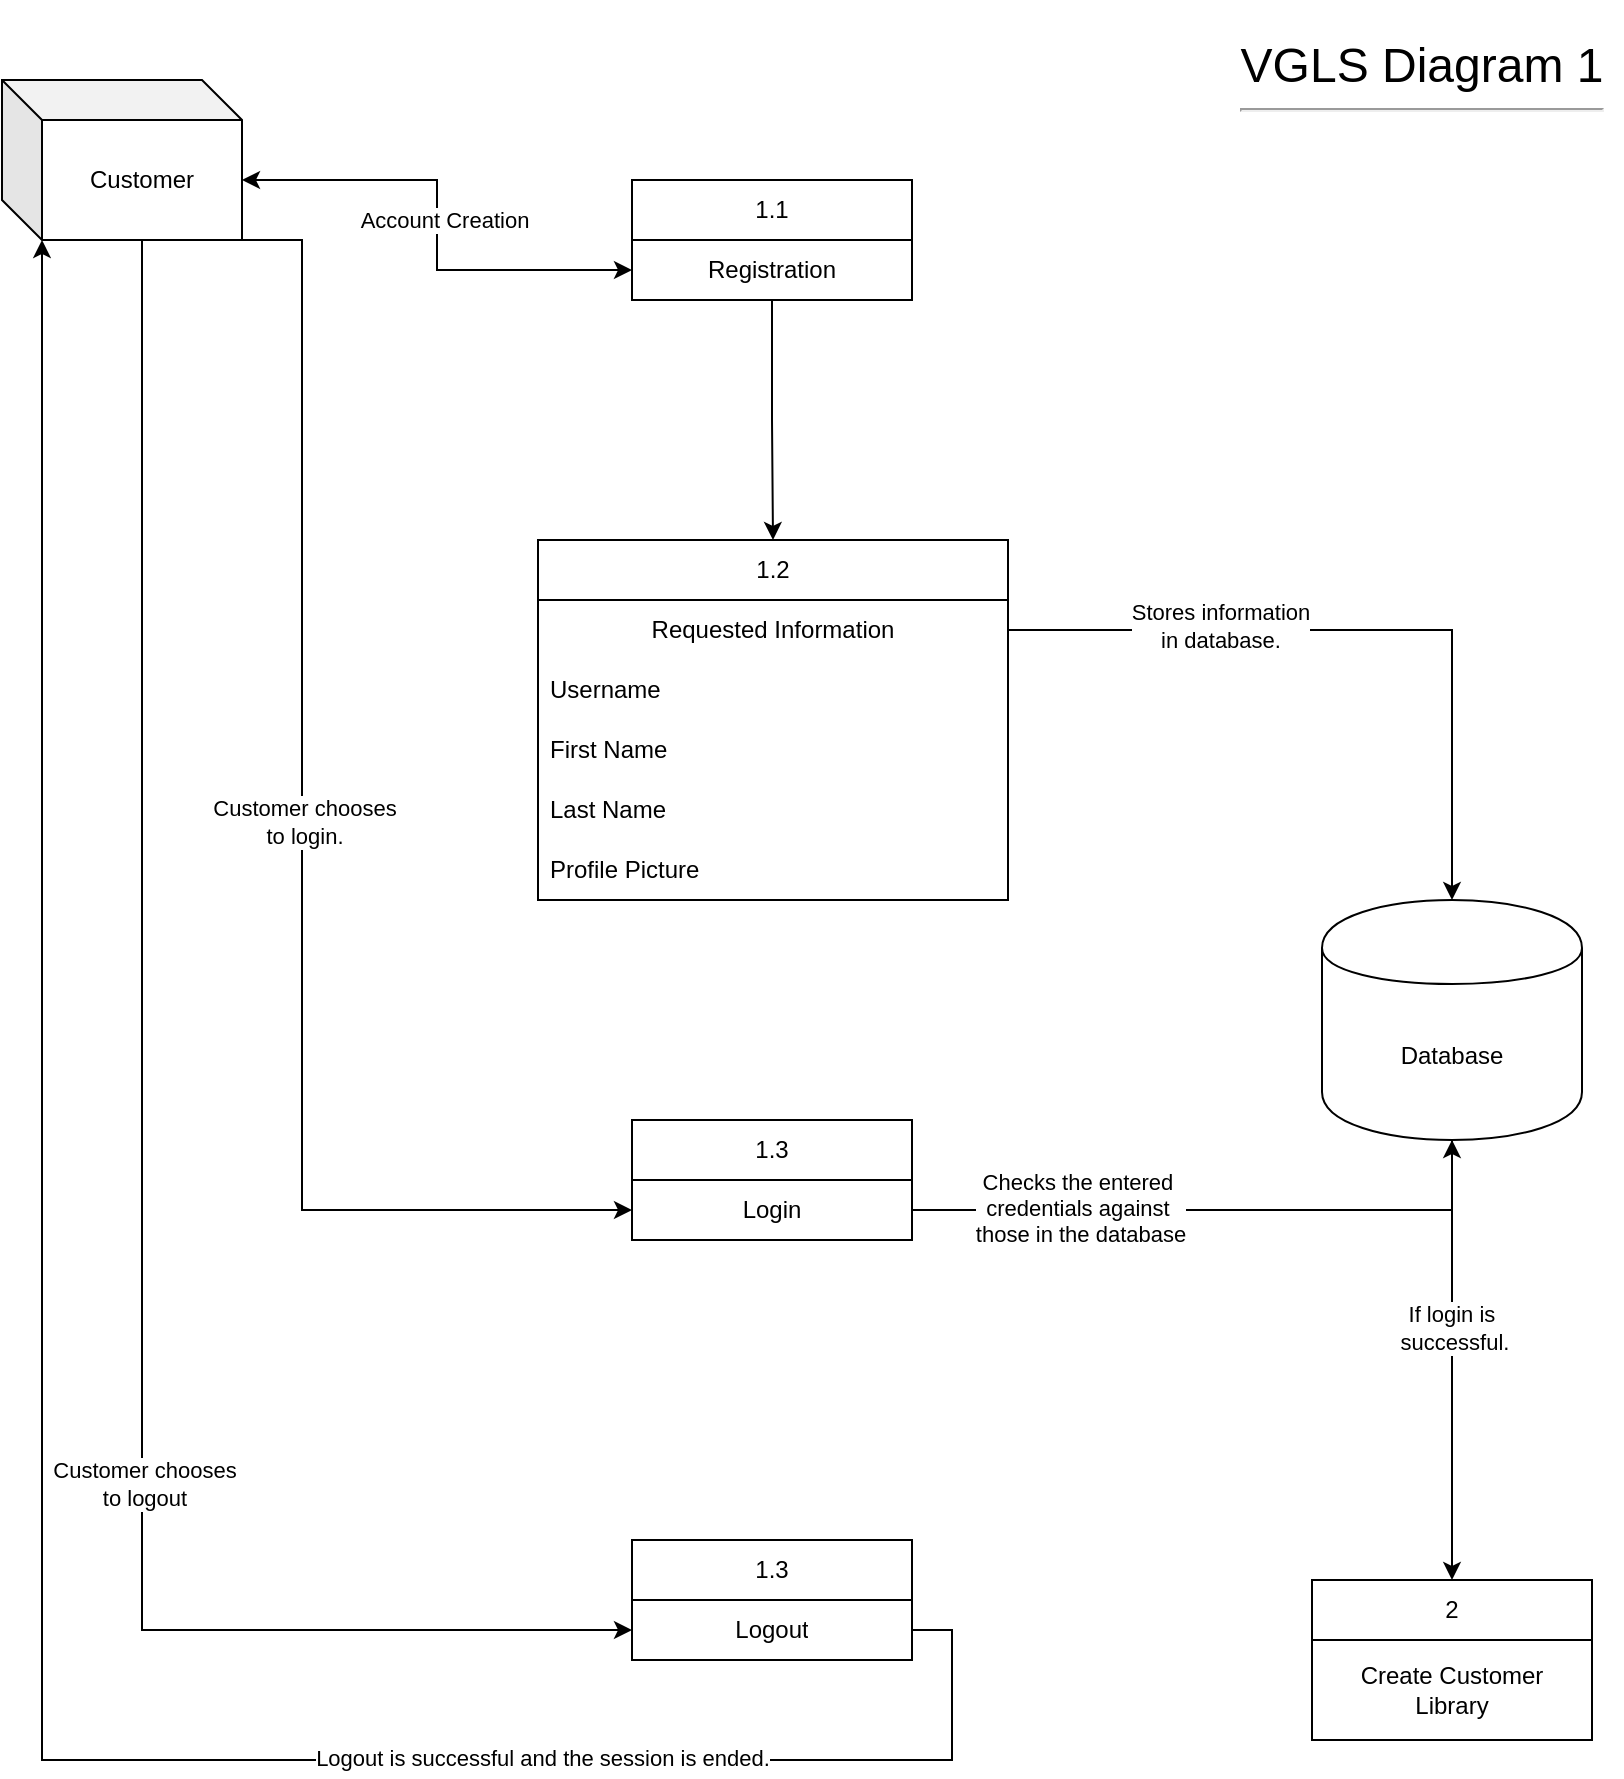 <mxfile version="23.1.5" type="device">
  <diagram name="Page-1" id="SIQ5RNsjVfq7GVk-LyEg">
    <mxGraphModel dx="1434" dy="884" grid="1" gridSize="10" guides="1" tooltips="1" connect="1" arrows="1" fold="1" page="1" pageScale="1" pageWidth="850" pageHeight="1100" math="0" shadow="0">
      <root>
        <mxCell id="0" />
        <mxCell id="1" parent="0" />
        <mxCell id="G5ltIHc3AZ_b1CdJesKP-31" style="edgeStyle=orthogonalEdgeStyle;rounded=0;orthogonalLoop=1;jettySize=auto;html=1;exitX=0;exitY=0;exitDx=120;exitDy=50;exitPerimeter=0;entryX=0;entryY=0.5;entryDx=0;entryDy=0;startArrow=classic;startFill=1;" parent="1" source="G5ltIHc3AZ_b1CdJesKP-1" target="G5ltIHc3AZ_b1CdJesKP-11" edge="1">
          <mxGeometry relative="1" as="geometry" />
        </mxCell>
        <mxCell id="G5ltIHc3AZ_b1CdJesKP-32" value="Account Creation" style="edgeLabel;html=1;align=center;verticalAlign=middle;resizable=0;points=[];" parent="G5ltIHc3AZ_b1CdJesKP-31" vertex="1" connectable="0">
          <mxGeometry x="-0.096" y="3" relative="1" as="geometry">
            <mxPoint y="9" as="offset" />
          </mxGeometry>
        </mxCell>
        <mxCell id="N1nrrnvXpUSvrLce9-vy-37" style="edgeStyle=orthogonalEdgeStyle;rounded=0;orthogonalLoop=1;jettySize=auto;html=1;exitX=1;exitY=1;exitDx=0;exitDy=0;exitPerimeter=0;entryX=0;entryY=0.5;entryDx=0;entryDy=0;" edge="1" parent="1" source="G5ltIHc3AZ_b1CdJesKP-1" target="N1nrrnvXpUSvrLce9-vy-12">
          <mxGeometry relative="1" as="geometry">
            <Array as="points">
              <mxPoint x="190" y="120" />
              <mxPoint x="190" y="605" />
            </Array>
          </mxGeometry>
        </mxCell>
        <mxCell id="N1nrrnvXpUSvrLce9-vy-38" value="Customer chooses&lt;br&gt;to login." style="edgeLabel;html=1;align=center;verticalAlign=middle;resizable=0;points=[];" vertex="1" connectable="0" parent="N1nrrnvXpUSvrLce9-vy-37">
          <mxGeometry x="-0.058" y="1" relative="1" as="geometry">
            <mxPoint as="offset" />
          </mxGeometry>
        </mxCell>
        <mxCell id="N1nrrnvXpUSvrLce9-vy-46" style="edgeStyle=orthogonalEdgeStyle;rounded=0;orthogonalLoop=1;jettySize=auto;html=1;exitX=0;exitY=0;exitDx=70;exitDy=80;exitPerimeter=0;entryX=0;entryY=0.5;entryDx=0;entryDy=0;" edge="1" parent="1" source="G5ltIHc3AZ_b1CdJesKP-1" target="N1nrrnvXpUSvrLce9-vy-17">
          <mxGeometry relative="1" as="geometry" />
        </mxCell>
        <mxCell id="N1nrrnvXpUSvrLce9-vy-47" value="Customer chooses&lt;br&gt;to logout" style="edgeLabel;html=1;align=center;verticalAlign=middle;resizable=0;points=[];" vertex="1" connectable="0" parent="N1nrrnvXpUSvrLce9-vy-46">
          <mxGeometry x="0.323" y="1" relative="1" as="geometry">
            <mxPoint as="offset" />
          </mxGeometry>
        </mxCell>
        <mxCell id="G5ltIHc3AZ_b1CdJesKP-1" value="Customer" style="shape=cube;whiteSpace=wrap;html=1;boundedLbl=1;backgroundOutline=1;darkOpacity=0.05;darkOpacity2=0.1;" parent="1" vertex="1">
          <mxGeometry x="40" y="40" width="120" height="80" as="geometry" />
        </mxCell>
        <mxCell id="N1nrrnvXpUSvrLce9-vy-34" style="edgeStyle=orthogonalEdgeStyle;rounded=0;orthogonalLoop=1;jettySize=auto;html=1;entryX=0.5;entryY=0;entryDx=0;entryDy=0;" edge="1" parent="1" source="G5ltIHc3AZ_b1CdJesKP-10" target="N1nrrnvXpUSvrLce9-vy-26">
          <mxGeometry relative="1" as="geometry" />
        </mxCell>
        <mxCell id="G5ltIHc3AZ_b1CdJesKP-10" value="1.1" style="swimlane;fontStyle=0;childLayout=stackLayout;horizontal=1;startSize=30;horizontalStack=0;resizeParent=1;resizeParentMax=0;resizeLast=0;collapsible=1;marginBottom=0;whiteSpace=wrap;html=1;" parent="1" vertex="1">
          <mxGeometry x="355" y="90" width="140" height="60" as="geometry" />
        </mxCell>
        <mxCell id="G5ltIHc3AZ_b1CdJesKP-11" value="Registration" style="text;strokeColor=none;fillColor=none;align=center;verticalAlign=middle;spacingLeft=4;spacingRight=4;overflow=hidden;points=[[0,0.5],[1,0.5]];portConstraint=eastwest;rotatable=0;whiteSpace=wrap;html=1;" parent="G5ltIHc3AZ_b1CdJesKP-10" vertex="1">
          <mxGeometry y="30" width="140" height="30" as="geometry" />
        </mxCell>
        <mxCell id="N1nrrnvXpUSvrLce9-vy-10" value="1.3" style="swimlane;fontStyle=0;childLayout=stackLayout;horizontal=1;startSize=30;horizontalStack=0;resizeParent=1;resizeParentMax=0;resizeLast=0;collapsible=1;marginBottom=0;whiteSpace=wrap;html=1;" vertex="1" parent="1">
          <mxGeometry x="355" y="560" width="140" height="60" as="geometry" />
        </mxCell>
        <mxCell id="N1nrrnvXpUSvrLce9-vy-12" value="Login" style="text;strokeColor=none;fillColor=none;align=center;verticalAlign=middle;spacingLeft=4;spacingRight=4;overflow=hidden;points=[[0,0.5],[1,0.5]];portConstraint=eastwest;rotatable=0;whiteSpace=wrap;html=1;" vertex="1" parent="N1nrrnvXpUSvrLce9-vy-10">
          <mxGeometry y="30" width="140" height="30" as="geometry" />
        </mxCell>
        <mxCell id="N1nrrnvXpUSvrLce9-vy-14" value="1.3" style="swimlane;fontStyle=0;childLayout=stackLayout;horizontal=1;startSize=30;horizontalStack=0;resizeParent=1;resizeParentMax=0;resizeLast=0;collapsible=1;marginBottom=0;whiteSpace=wrap;html=1;" vertex="1" parent="1">
          <mxGeometry x="355" y="770" width="140" height="60" as="geometry" />
        </mxCell>
        <mxCell id="N1nrrnvXpUSvrLce9-vy-17" value="Logout" style="text;strokeColor=none;fillColor=none;align=center;verticalAlign=middle;spacingLeft=4;spacingRight=4;overflow=hidden;points=[[0,0.5],[1,0.5]];portConstraint=eastwest;rotatable=0;whiteSpace=wrap;html=1;" vertex="1" parent="N1nrrnvXpUSvrLce9-vy-14">
          <mxGeometry y="30" width="140" height="30" as="geometry" />
        </mxCell>
        <mxCell id="N1nrrnvXpUSvrLce9-vy-43" style="edgeStyle=orthogonalEdgeStyle;rounded=0;orthogonalLoop=1;jettySize=auto;html=1;entryX=0.5;entryY=0;entryDx=0;entryDy=0;" edge="1" parent="1" source="N1nrrnvXpUSvrLce9-vy-23" target="N1nrrnvXpUSvrLce9-vy-41">
          <mxGeometry relative="1" as="geometry" />
        </mxCell>
        <mxCell id="N1nrrnvXpUSvrLce9-vy-44" value="If login is&amp;nbsp;&lt;br&gt;successful." style="edgeLabel;html=1;align=center;verticalAlign=middle;resizable=0;points=[];" vertex="1" connectable="0" parent="N1nrrnvXpUSvrLce9-vy-43">
          <mxGeometry x="-0.145" y="1" relative="1" as="geometry">
            <mxPoint as="offset" />
          </mxGeometry>
        </mxCell>
        <mxCell id="N1nrrnvXpUSvrLce9-vy-23" value="Database" style="shape=cylinder;whiteSpace=wrap;html=1;boundedLbl=1;backgroundOutline=1;" vertex="1" parent="1">
          <mxGeometry x="700" y="450" width="130" height="120" as="geometry" />
        </mxCell>
        <mxCell id="N1nrrnvXpUSvrLce9-vy-26" value="1.2" style="swimlane;fontStyle=0;childLayout=stackLayout;horizontal=1;startSize=30;horizontalStack=0;resizeParent=1;resizeParentMax=0;resizeLast=0;collapsible=1;marginBottom=0;whiteSpace=wrap;html=1;" vertex="1" parent="1">
          <mxGeometry x="308" y="270" width="235" height="180" as="geometry">
            <mxRectangle x="520" y="170" width="60" height="30" as="alternateBounds" />
          </mxGeometry>
        </mxCell>
        <mxCell id="N1nrrnvXpUSvrLce9-vy-27" value="Requested Information" style="text;strokeColor=none;fillColor=none;align=center;verticalAlign=middle;spacingLeft=4;spacingRight=4;overflow=hidden;points=[[0,0.5],[1,0.5]];portConstraint=eastwest;rotatable=0;whiteSpace=wrap;html=1;" vertex="1" parent="N1nrrnvXpUSvrLce9-vy-26">
          <mxGeometry y="30" width="235" height="30" as="geometry" />
        </mxCell>
        <mxCell id="N1nrrnvXpUSvrLce9-vy-28" value="Username" style="text;strokeColor=none;fillColor=none;align=left;verticalAlign=middle;spacingLeft=4;spacingRight=4;overflow=hidden;points=[[0,0.5],[1,0.5]];portConstraint=eastwest;rotatable=0;whiteSpace=wrap;html=1;" vertex="1" parent="N1nrrnvXpUSvrLce9-vy-26">
          <mxGeometry y="60" width="235" height="30" as="geometry" />
        </mxCell>
        <mxCell id="N1nrrnvXpUSvrLce9-vy-29" value="First Name" style="text;strokeColor=none;fillColor=none;align=left;verticalAlign=middle;spacingLeft=4;spacingRight=4;overflow=hidden;points=[[0,0.5],[1,0.5]];portConstraint=eastwest;rotatable=0;whiteSpace=wrap;html=1;" vertex="1" parent="N1nrrnvXpUSvrLce9-vy-26">
          <mxGeometry y="90" width="235" height="30" as="geometry" />
        </mxCell>
        <mxCell id="N1nrrnvXpUSvrLce9-vy-32" value="Last Name" style="text;strokeColor=none;fillColor=none;align=left;verticalAlign=middle;spacingLeft=4;spacingRight=4;overflow=hidden;points=[[0,0.5],[1,0.5]];portConstraint=eastwest;rotatable=0;whiteSpace=wrap;html=1;" vertex="1" parent="N1nrrnvXpUSvrLce9-vy-26">
          <mxGeometry y="120" width="235" height="30" as="geometry" />
        </mxCell>
        <mxCell id="N1nrrnvXpUSvrLce9-vy-33" value="Profile Picture" style="text;strokeColor=none;fillColor=none;align=left;verticalAlign=middle;spacingLeft=4;spacingRight=4;overflow=hidden;points=[[0,0.5],[1,0.5]];portConstraint=eastwest;rotatable=0;whiteSpace=wrap;html=1;" vertex="1" parent="N1nrrnvXpUSvrLce9-vy-26">
          <mxGeometry y="150" width="235" height="30" as="geometry" />
        </mxCell>
        <mxCell id="N1nrrnvXpUSvrLce9-vy-35" style="edgeStyle=orthogonalEdgeStyle;rounded=0;orthogonalLoop=1;jettySize=auto;html=1;exitX=1;exitY=0.5;exitDx=0;exitDy=0;entryX=0.5;entryY=0;entryDx=0;entryDy=0;" edge="1" parent="1" source="N1nrrnvXpUSvrLce9-vy-27" target="N1nrrnvXpUSvrLce9-vy-23">
          <mxGeometry relative="1" as="geometry" />
        </mxCell>
        <mxCell id="N1nrrnvXpUSvrLce9-vy-36" value="Stores information&lt;br&gt;in database." style="edgeLabel;html=1;align=center;verticalAlign=middle;resizable=0;points=[];" vertex="1" connectable="0" parent="N1nrrnvXpUSvrLce9-vy-35">
          <mxGeometry x="-0.41" y="2" relative="1" as="geometry">
            <mxPoint as="offset" />
          </mxGeometry>
        </mxCell>
        <mxCell id="N1nrrnvXpUSvrLce9-vy-39" style="edgeStyle=orthogonalEdgeStyle;rounded=0;orthogonalLoop=1;jettySize=auto;html=1;exitX=1;exitY=0.5;exitDx=0;exitDy=0;entryX=0.5;entryY=1;entryDx=0;entryDy=0;" edge="1" parent="1" source="N1nrrnvXpUSvrLce9-vy-12" target="N1nrrnvXpUSvrLce9-vy-23">
          <mxGeometry relative="1" as="geometry" />
        </mxCell>
        <mxCell id="N1nrrnvXpUSvrLce9-vy-40" value="Checks the entered&amp;nbsp;&lt;br&gt;credentials against&amp;nbsp;&lt;br&gt;those in the database" style="edgeLabel;html=1;align=center;verticalAlign=middle;resizable=0;points=[];" vertex="1" connectable="0" parent="N1nrrnvXpUSvrLce9-vy-39">
          <mxGeometry x="-0.449" y="1" relative="1" as="geometry">
            <mxPoint as="offset" />
          </mxGeometry>
        </mxCell>
        <mxCell id="N1nrrnvXpUSvrLce9-vy-41" value="2" style="swimlane;fontStyle=0;childLayout=stackLayout;horizontal=1;startSize=30;horizontalStack=0;resizeParent=1;resizeParentMax=0;resizeLast=0;collapsible=1;marginBottom=0;whiteSpace=wrap;html=1;" vertex="1" parent="1">
          <mxGeometry x="695" y="790" width="140" height="80" as="geometry" />
        </mxCell>
        <mxCell id="N1nrrnvXpUSvrLce9-vy-42" value="Create Customer&lt;br&gt;Library" style="text;strokeColor=none;fillColor=none;align=center;verticalAlign=middle;spacingLeft=4;spacingRight=4;overflow=hidden;points=[[0,0.5],[1,0.5]];portConstraint=eastwest;rotatable=0;whiteSpace=wrap;html=1;" vertex="1" parent="N1nrrnvXpUSvrLce9-vy-41">
          <mxGeometry y="30" width="140" height="50" as="geometry" />
        </mxCell>
        <mxCell id="N1nrrnvXpUSvrLce9-vy-48" style="edgeStyle=orthogonalEdgeStyle;rounded=0;orthogonalLoop=1;jettySize=auto;html=1;exitX=1;exitY=0.5;exitDx=0;exitDy=0;entryX=0;entryY=0;entryDx=20;entryDy=80;entryPerimeter=0;" edge="1" parent="1" source="N1nrrnvXpUSvrLce9-vy-17" target="G5ltIHc3AZ_b1CdJesKP-1">
          <mxGeometry relative="1" as="geometry">
            <Array as="points">
              <mxPoint x="515" y="815" />
              <mxPoint x="515" y="880" />
              <mxPoint x="60" y="880" />
            </Array>
          </mxGeometry>
        </mxCell>
        <mxCell id="N1nrrnvXpUSvrLce9-vy-49" value="Logout is successful and the session is ended." style="edgeLabel;html=1;align=center;verticalAlign=middle;resizable=0;points=[];" vertex="1" connectable="0" parent="N1nrrnvXpUSvrLce9-vy-48">
          <mxGeometry x="-0.554" y="-1" relative="1" as="geometry">
            <mxPoint as="offset" />
          </mxGeometry>
        </mxCell>
        <mxCell id="N1nrrnvXpUSvrLce9-vy-50" value="&lt;font style=&quot;font-size: 24px;&quot;&gt;VGLS Diagram 1&lt;/font&gt;&lt;hr&gt;" style="text;html=1;align=center;verticalAlign=middle;whiteSpace=wrap;rounded=0;" vertex="1" parent="1">
          <mxGeometry x="650" width="200" height="80" as="geometry" />
        </mxCell>
      </root>
    </mxGraphModel>
  </diagram>
</mxfile>
